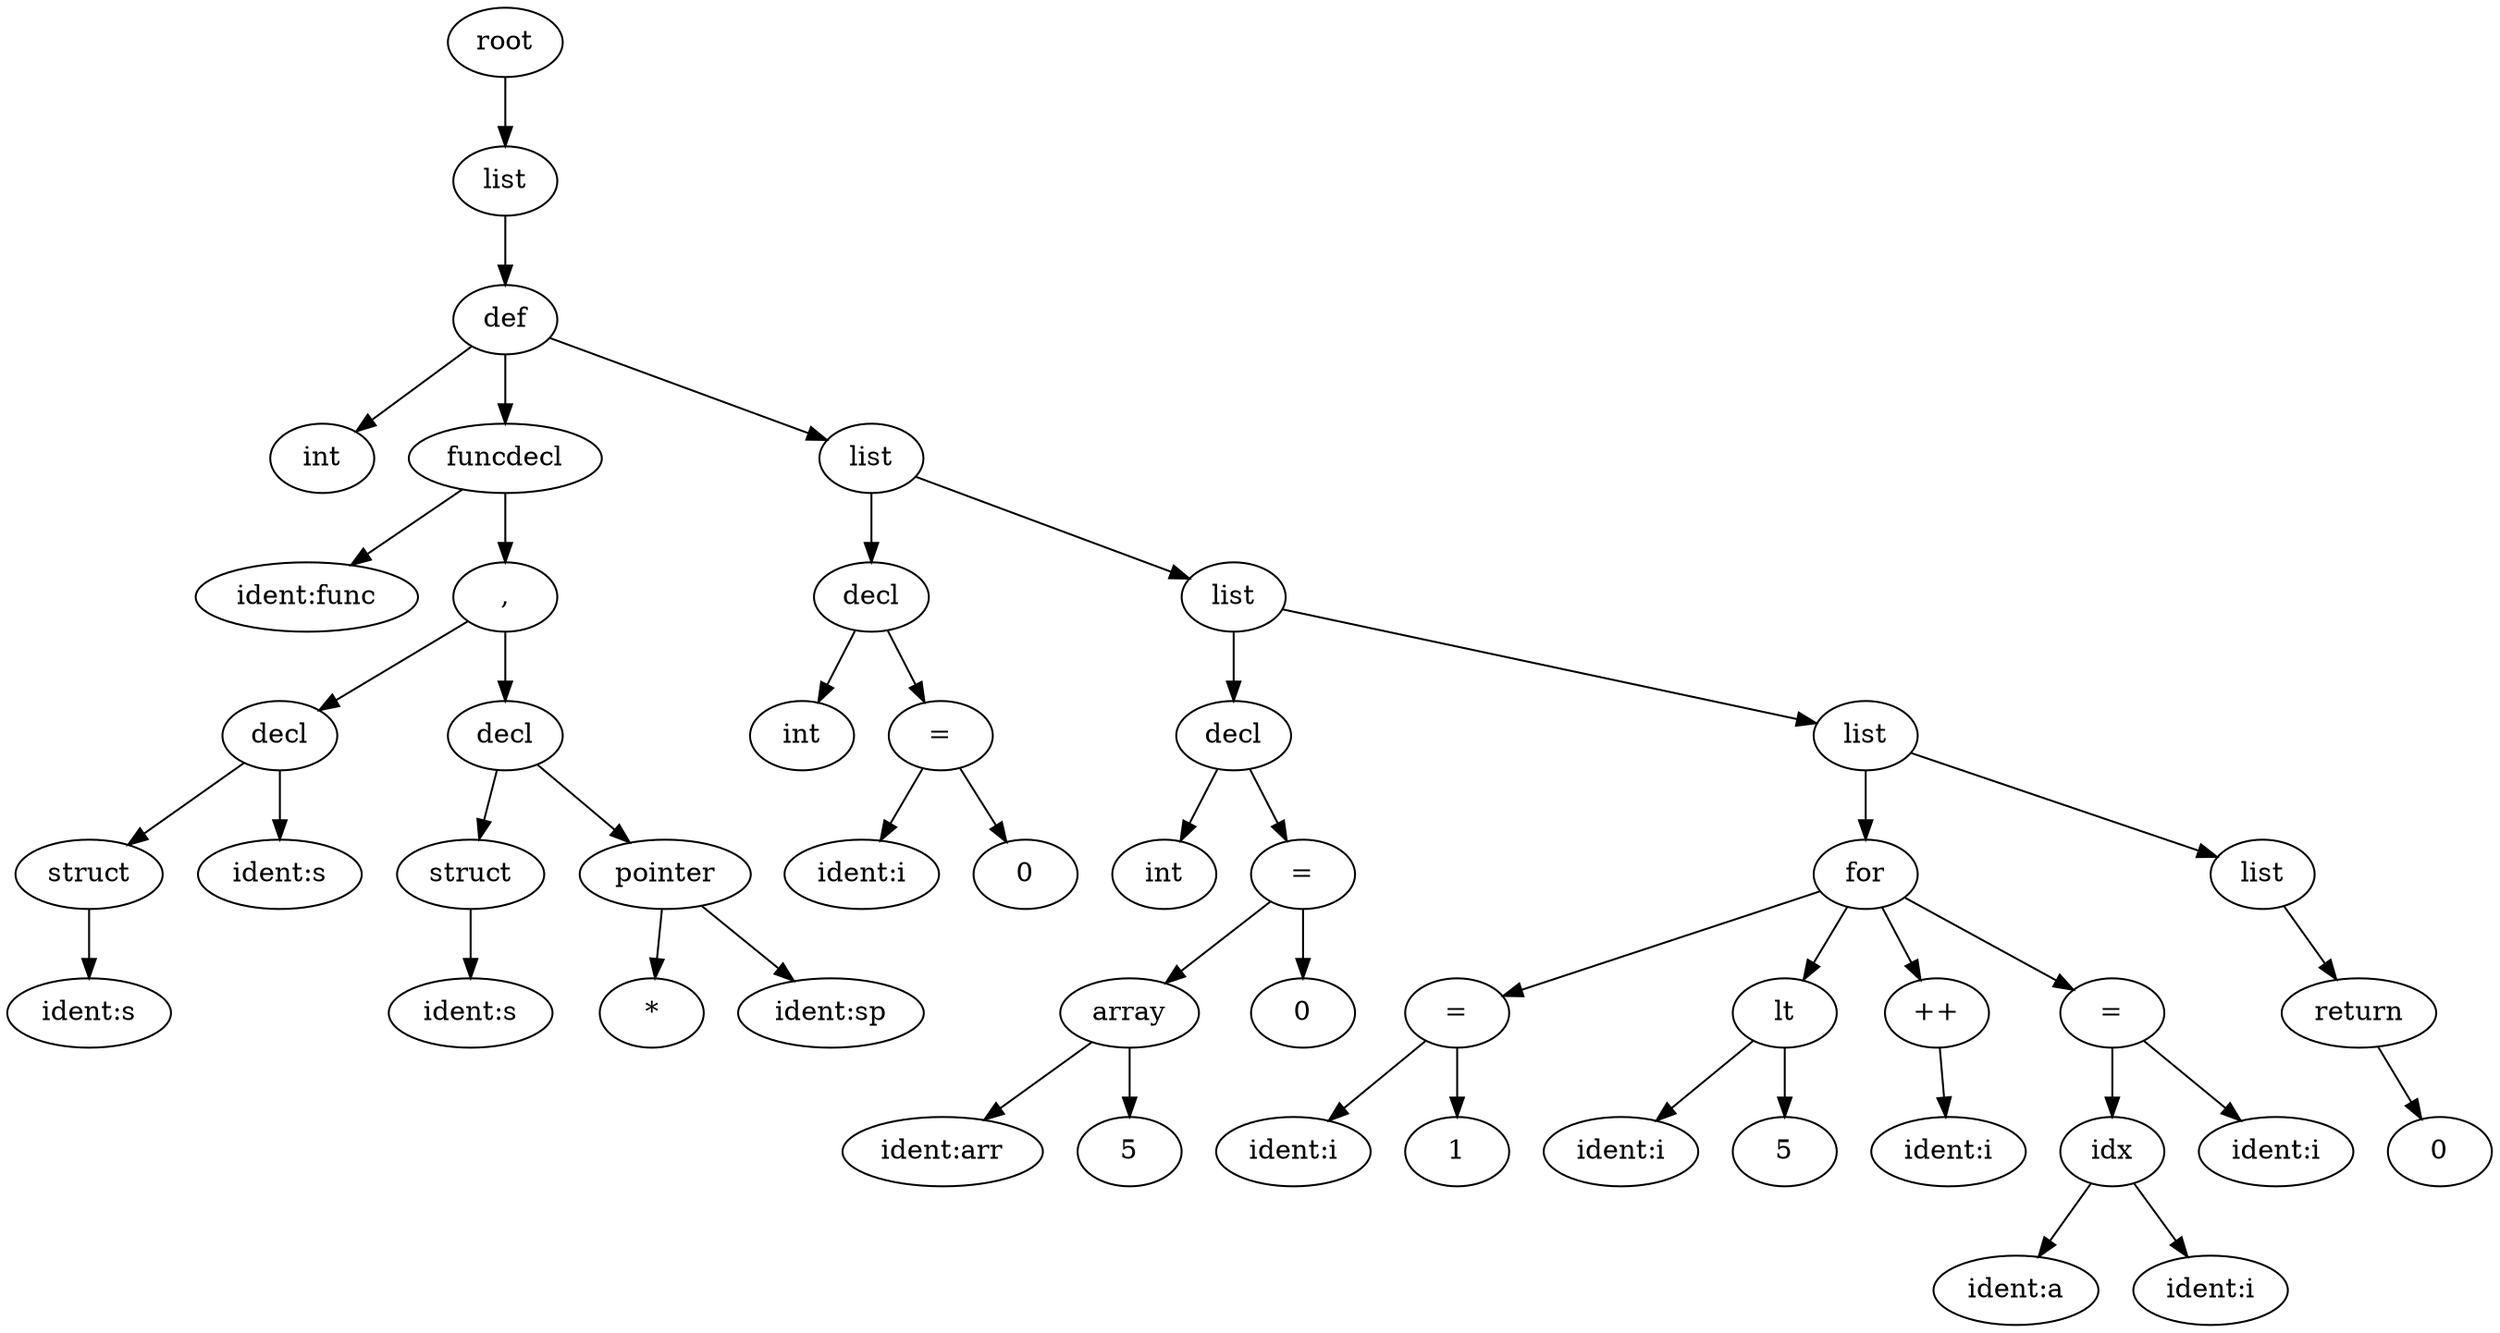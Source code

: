 digraph G {
	p0[label=root]
	p1[label=<list>]
	p0->p1
	p2[label=<def>]
	p1->p2
	p3[label=<int>]
	p2->p3
	p4[label=<funcdecl>]
	p2->p4
	p5[label=<list>]
	p2->p5
	p6[label=<ident:func>]
	p4->p6
	p7[label=<,>]
	p4->p7
	p8[label=<decl>]
	p5->p8
	p9[label=<list>]
	p5->p9
	p10[label=<decl>]
	p7->p10
	p11[label=<decl>]
	p7->p11
	p12[label=<int>]
	p8->p12
	p13[label=<=>]
	p8->p13
	p14[label=<decl>]
	p9->p14
	p15[label=<list>]
	p9->p15
	p16[label=<struct>]
	p10->p16
	p17[label=<ident:s>]
	p10->p17
	p18[label=<struct>]
	p11->p18
	p19[label=<pointer>]
	p11->p19
	p20[label=<ident:i>]
	p13->p20
	p21[label=<0>]
	p13->p21
	p22[label=<int>]
	p14->p22
	p23[label=<=>]
	p14->p23
	p24[label=<for>]
	p15->p24
	p25[label=<list>]
	p15->p25
	p26[label=<ident:s>]
	p16->p26
	p27[label=<ident:s>]
	p18->p27
	p28[label=<*>]
	p19->p28
	p29[label=<ident:sp>]
	p19->p29
	p30[label=<array>]
	p23->p30
	p31[label=<0>]
	p23->p31
	p32[label=<=>]
	p24->p32
	p33[label=<lt>]
	p24->p33
	p34[label=<++>]
	p24->p34
	p35[label=<=>]
	p24->p35
	p36[label=<return>]
	p25->p36
	p37[label=<ident:arr>]
	p30->p37
	p38[label=<5>]
	p30->p38
	p39[label=<ident:i>]
	p32->p39
	p40[label=<1>]
	p32->p40
	p41[label=<ident:i>]
	p33->p41
	p42[label=<5>]
	p33->p42
	p43[label=<ident:i>]
	p34->p43
	p44[label=<idx>]
	p35->p44
	p45[label=<ident:i>]
	p35->p45
	p46[label=<0>]
	p36->p46
	p47[label=<ident:a>]
	p44->p47
	p48[label=<ident:i>]
	p44->p48
}
